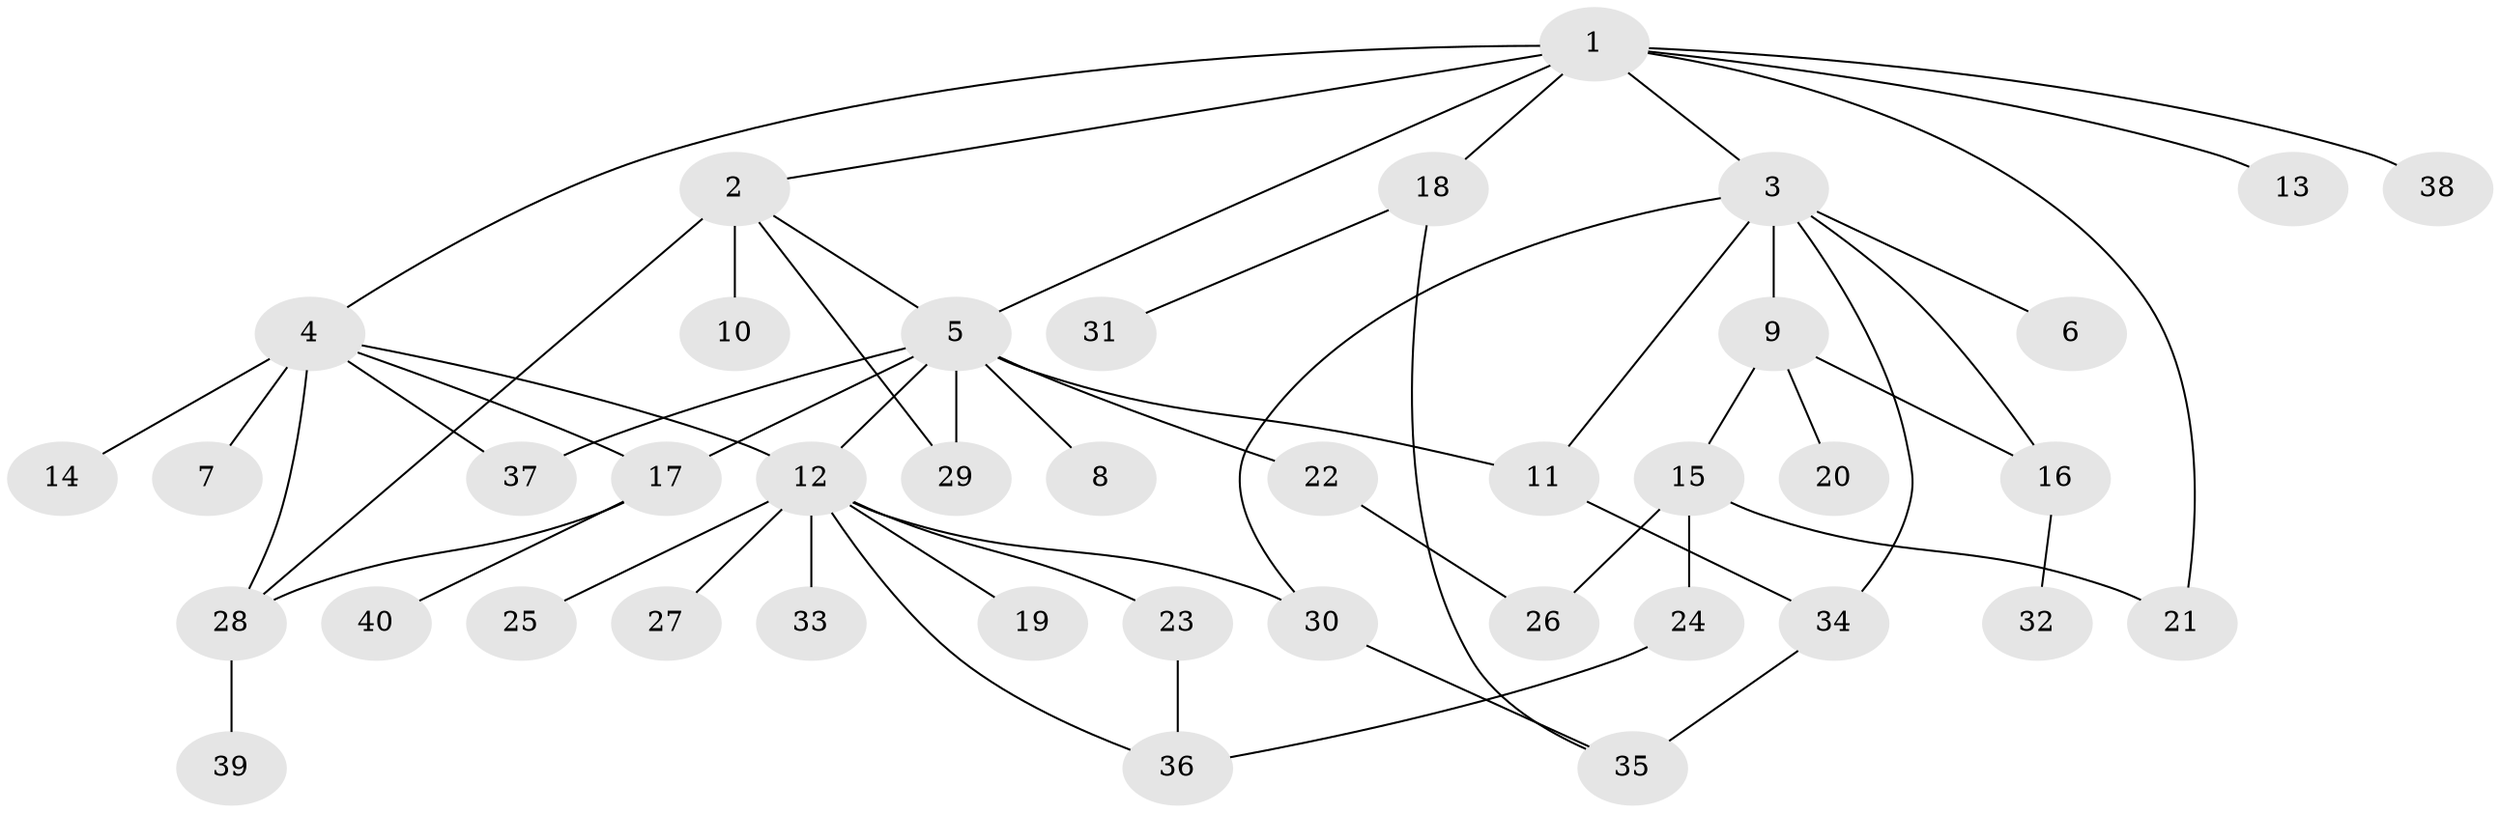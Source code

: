 // original degree distribution, {12: 0.012658227848101266, 11: 0.0379746835443038, 9: 0.012658227848101266, 2: 0.16455696202531644, 1: 0.5316455696202531, 4: 0.0759493670886076, 10: 0.012658227848101266, 3: 0.12658227848101267, 5: 0.02531645569620253}
// Generated by graph-tools (version 1.1) at 2025/35/03/09/25 02:35:47]
// undirected, 40 vertices, 56 edges
graph export_dot {
graph [start="1"]
  node [color=gray90,style=filled];
  1;
  2;
  3;
  4;
  5;
  6;
  7;
  8;
  9;
  10;
  11;
  12;
  13;
  14;
  15;
  16;
  17;
  18;
  19;
  20;
  21;
  22;
  23;
  24;
  25;
  26;
  27;
  28;
  29;
  30;
  31;
  32;
  33;
  34;
  35;
  36;
  37;
  38;
  39;
  40;
  1 -- 2 [weight=1.0];
  1 -- 3 [weight=1.0];
  1 -- 4 [weight=1.0];
  1 -- 5 [weight=1.0];
  1 -- 13 [weight=1.0];
  1 -- 18 [weight=1.0];
  1 -- 21 [weight=1.0];
  1 -- 38 [weight=1.0];
  2 -- 5 [weight=1.0];
  2 -- 10 [weight=6.0];
  2 -- 28 [weight=1.0];
  2 -- 29 [weight=1.0];
  3 -- 6 [weight=1.0];
  3 -- 9 [weight=4.0];
  3 -- 11 [weight=1.0];
  3 -- 16 [weight=1.0];
  3 -- 30 [weight=1.0];
  3 -- 34 [weight=1.0];
  4 -- 7 [weight=1.0];
  4 -- 12 [weight=1.0];
  4 -- 14 [weight=1.0];
  4 -- 17 [weight=1.0];
  4 -- 28 [weight=1.0];
  4 -- 37 [weight=1.0];
  5 -- 8 [weight=1.0];
  5 -- 11 [weight=1.0];
  5 -- 12 [weight=1.0];
  5 -- 17 [weight=1.0];
  5 -- 22 [weight=1.0];
  5 -- 29 [weight=1.0];
  5 -- 37 [weight=1.0];
  9 -- 15 [weight=1.0];
  9 -- 16 [weight=1.0];
  9 -- 20 [weight=1.0];
  11 -- 34 [weight=1.0];
  12 -- 19 [weight=1.0];
  12 -- 23 [weight=1.0];
  12 -- 25 [weight=1.0];
  12 -- 27 [weight=1.0];
  12 -- 30 [weight=1.0];
  12 -- 33 [weight=1.0];
  12 -- 36 [weight=1.0];
  15 -- 21 [weight=1.0];
  15 -- 24 [weight=1.0];
  15 -- 26 [weight=1.0];
  16 -- 32 [weight=1.0];
  17 -- 28 [weight=1.0];
  17 -- 40 [weight=1.0];
  18 -- 31 [weight=1.0];
  18 -- 35 [weight=1.0];
  22 -- 26 [weight=1.0];
  23 -- 36 [weight=1.0];
  24 -- 36 [weight=1.0];
  28 -- 39 [weight=1.0];
  30 -- 35 [weight=1.0];
  34 -- 35 [weight=2.0];
}
